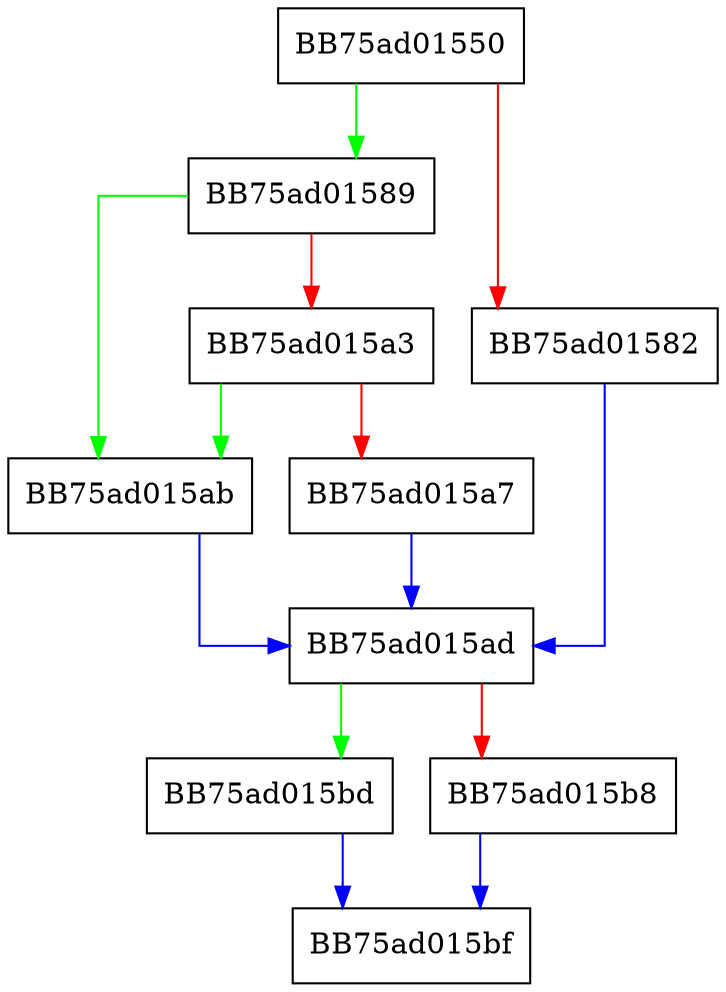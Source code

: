 digraph ValidateMemoryEP {
  node [shape="box"];
  graph [splines=ortho];
  BB75ad01550 -> BB75ad01589 [color="green"];
  BB75ad01550 -> BB75ad01582 [color="red"];
  BB75ad01582 -> BB75ad015ad [color="blue"];
  BB75ad01589 -> BB75ad015ab [color="green"];
  BB75ad01589 -> BB75ad015a3 [color="red"];
  BB75ad015a3 -> BB75ad015ab [color="green"];
  BB75ad015a3 -> BB75ad015a7 [color="red"];
  BB75ad015a7 -> BB75ad015ad [color="blue"];
  BB75ad015ab -> BB75ad015ad [color="blue"];
  BB75ad015ad -> BB75ad015bd [color="green"];
  BB75ad015ad -> BB75ad015b8 [color="red"];
  BB75ad015b8 -> BB75ad015bf [color="blue"];
  BB75ad015bd -> BB75ad015bf [color="blue"];
}